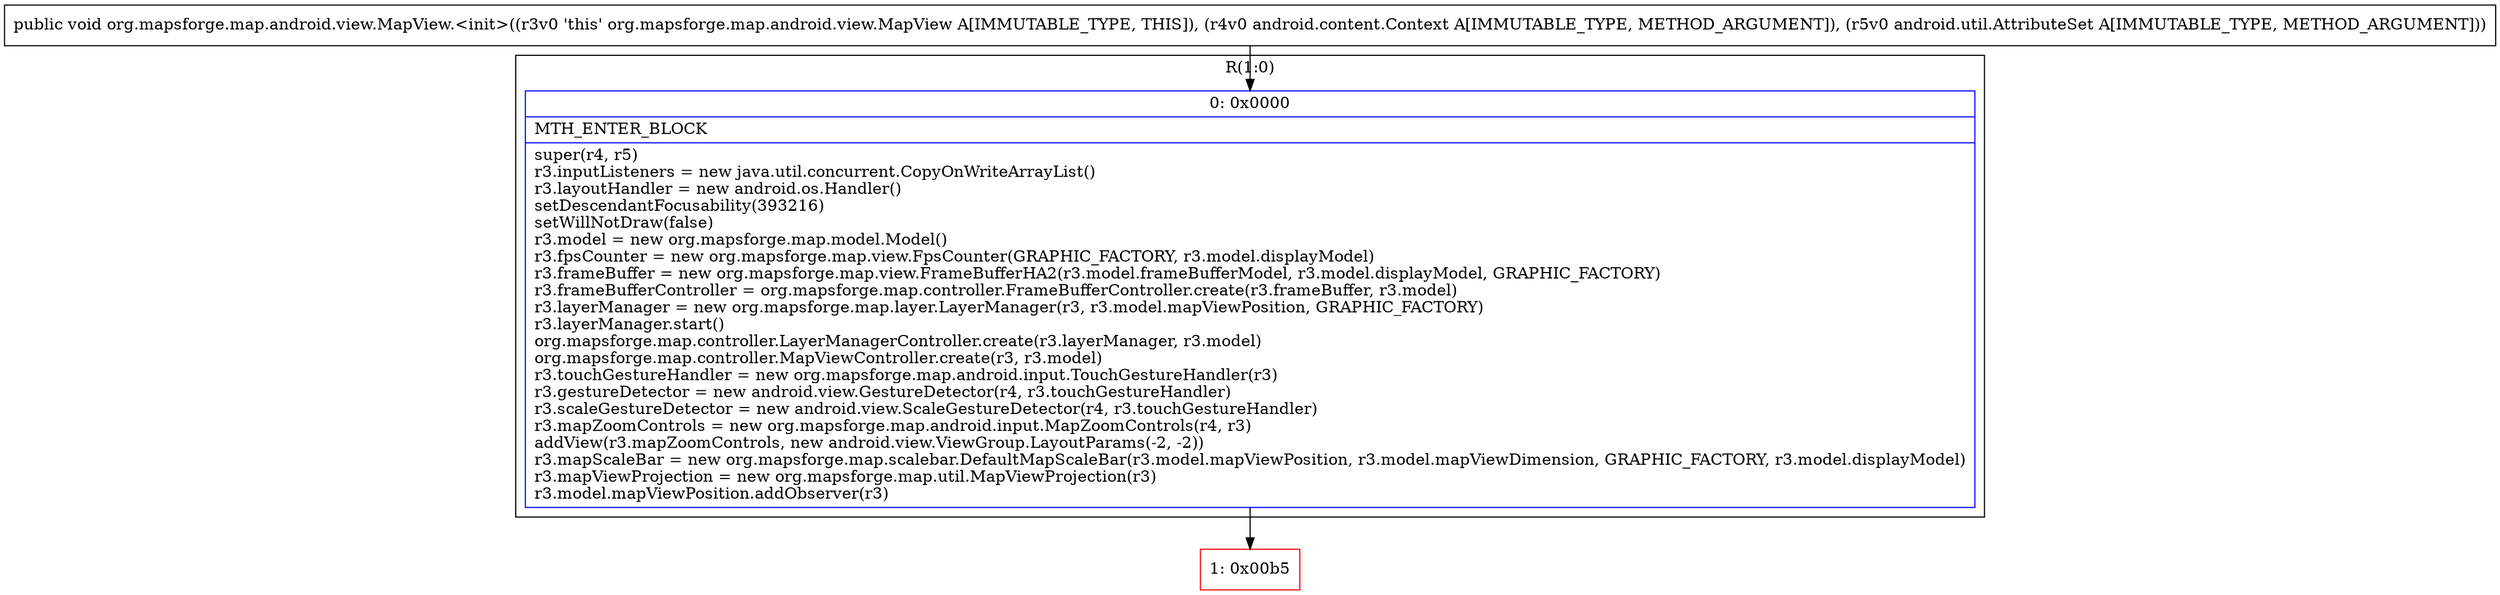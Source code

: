 digraph "CFG fororg.mapsforge.map.android.view.MapView.\<init\>(Landroid\/content\/Context;Landroid\/util\/AttributeSet;)V" {
subgraph cluster_Region_402557681 {
label = "R(1:0)";
node [shape=record,color=blue];
Node_0 [shape=record,label="{0\:\ 0x0000|MTH_ENTER_BLOCK\l|super(r4, r5)\lr3.inputListeners = new java.util.concurrent.CopyOnWriteArrayList()\lr3.layoutHandler = new android.os.Handler()\lsetDescendantFocusability(393216)\lsetWillNotDraw(false)\lr3.model = new org.mapsforge.map.model.Model()\lr3.fpsCounter = new org.mapsforge.map.view.FpsCounter(GRAPHIC_FACTORY, r3.model.displayModel)\lr3.frameBuffer = new org.mapsforge.map.view.FrameBufferHA2(r3.model.frameBufferModel, r3.model.displayModel, GRAPHIC_FACTORY)\lr3.frameBufferController = org.mapsforge.map.controller.FrameBufferController.create(r3.frameBuffer, r3.model)\lr3.layerManager = new org.mapsforge.map.layer.LayerManager(r3, r3.model.mapViewPosition, GRAPHIC_FACTORY)\lr3.layerManager.start()\lorg.mapsforge.map.controller.LayerManagerController.create(r3.layerManager, r3.model)\lorg.mapsforge.map.controller.MapViewController.create(r3, r3.model)\lr3.touchGestureHandler = new org.mapsforge.map.android.input.TouchGestureHandler(r3)\lr3.gestureDetector = new android.view.GestureDetector(r4, r3.touchGestureHandler)\lr3.scaleGestureDetector = new android.view.ScaleGestureDetector(r4, r3.touchGestureHandler)\lr3.mapZoomControls = new org.mapsforge.map.android.input.MapZoomControls(r4, r3)\laddView(r3.mapZoomControls, new android.view.ViewGroup.LayoutParams(\-2, \-2))\lr3.mapScaleBar = new org.mapsforge.map.scalebar.DefaultMapScaleBar(r3.model.mapViewPosition, r3.model.mapViewDimension, GRAPHIC_FACTORY, r3.model.displayModel)\lr3.mapViewProjection = new org.mapsforge.map.util.MapViewProjection(r3)\lr3.model.mapViewPosition.addObserver(r3)\l}"];
}
Node_1 [shape=record,color=red,label="{1\:\ 0x00b5}"];
MethodNode[shape=record,label="{public void org.mapsforge.map.android.view.MapView.\<init\>((r3v0 'this' org.mapsforge.map.android.view.MapView A[IMMUTABLE_TYPE, THIS]), (r4v0 android.content.Context A[IMMUTABLE_TYPE, METHOD_ARGUMENT]), (r5v0 android.util.AttributeSet A[IMMUTABLE_TYPE, METHOD_ARGUMENT])) }"];
MethodNode -> Node_0;
Node_0 -> Node_1;
}

